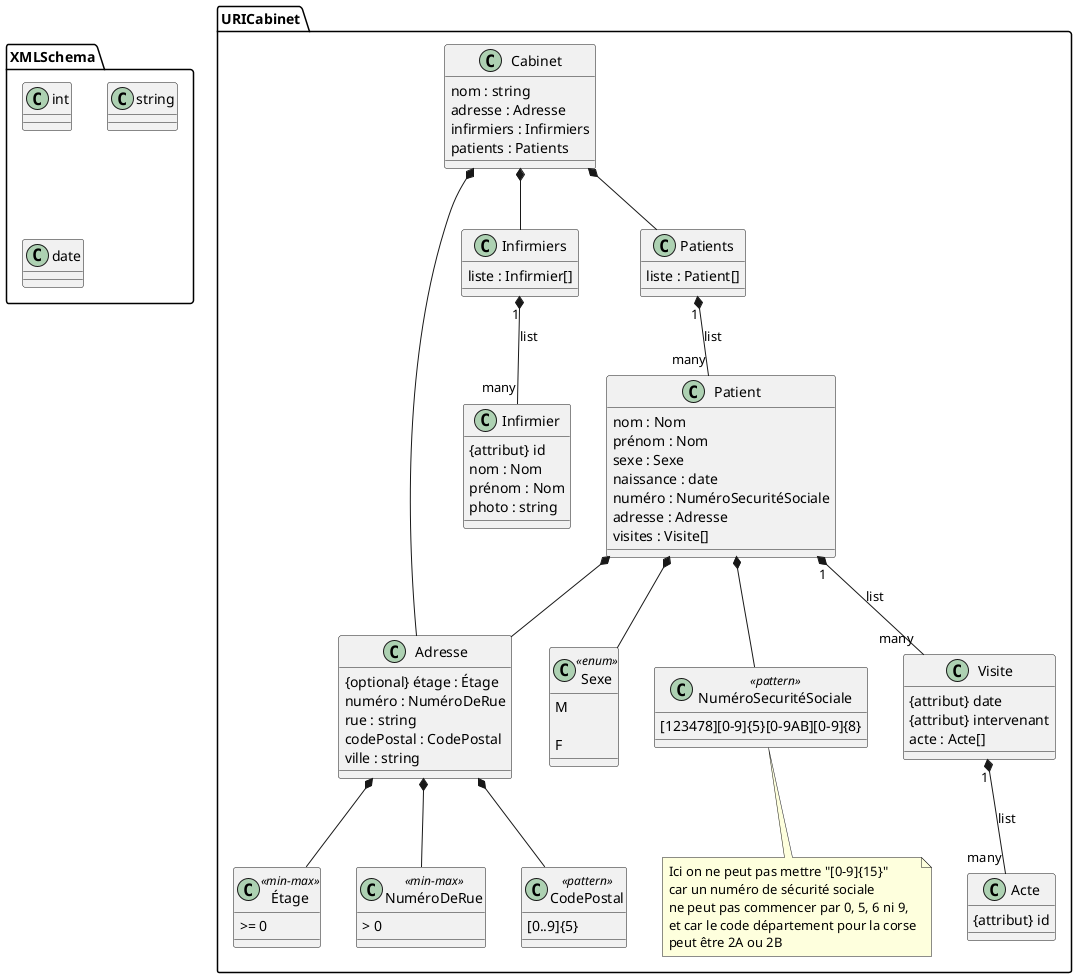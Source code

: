 @startuml
package XMLSchema{
  class int{}
  class string{}
  class date{}
}


package URICabinet{

  class Cabinet{
    nom : string
    adresse : Adresse
    infirmiers : Infirmiers
    patients : Patients
  }
  
  class Adresse{
    {optional} étage : Étage
    numéro : NuméroDeRue
    rue : string
    codePostal : CodePostal
    ville : string
  }

  class Étage <<min-max>>{
     >= 0
  }

  class NuméroDeRue <<min-max>>{
    > 0
  }

  class CodePostal <<pattern>>{
    [0..9]{5}
  }
  
  class Infirmiers{
    liste : Infirmier[]
  }

  class Infirmier{
    {attribut} id
    nom : Nom
    prénom : Nom
    photo : string
  }
  
  class Patients{
    liste : Patient[]
  }
  
  class Patient{
    nom : Nom
    prénom : Nom
    sexe : Sexe
    naissance : date
    numéro : NuméroSecuritéSociale
    adresse : Adresse
    visites : Visite[]
  }

  class Sexe <<enum>>{
    M
   
    F
  }

  class NuméroSecuritéSociale <<pattern>>{
    [123478][0-9]{5}[0-9AB][0-9]{8}
  }
  
  class Visite{
    {attribut} date
    {attribut} intervenant
    acte : Acte[]
  }
  
  class Acte{
    {attribut} id
  }
  
  note bottom of NuméroSecuritéSociale : Ici on ne peut pas mettre "[0-9]{15}"\ncar un numéro de sécurité sociale\nne peut pas commencer par 0, 5, 6 ni 9,\net car le code département pour la corse\npeut être 2A ou 2B
 }

Cabinet *-- Adresse
Cabinet *-- Infirmiers
Cabinet *-- Patients

Adresse *-- CodePostal
Adresse *-- Étage
Adresse *-- NuméroDeRue

Infirmiers "1" *-- "many" Infirmier : list

Patients "1" *-- "many" Patient : list

Patient *-- Sexe
Patient *-- NuméroSecuritéSociale
Patient *-- Adresse
Patient "1" *-- "many" Visite : list

Visite "1" *-- "many" Acte : list
@enduml